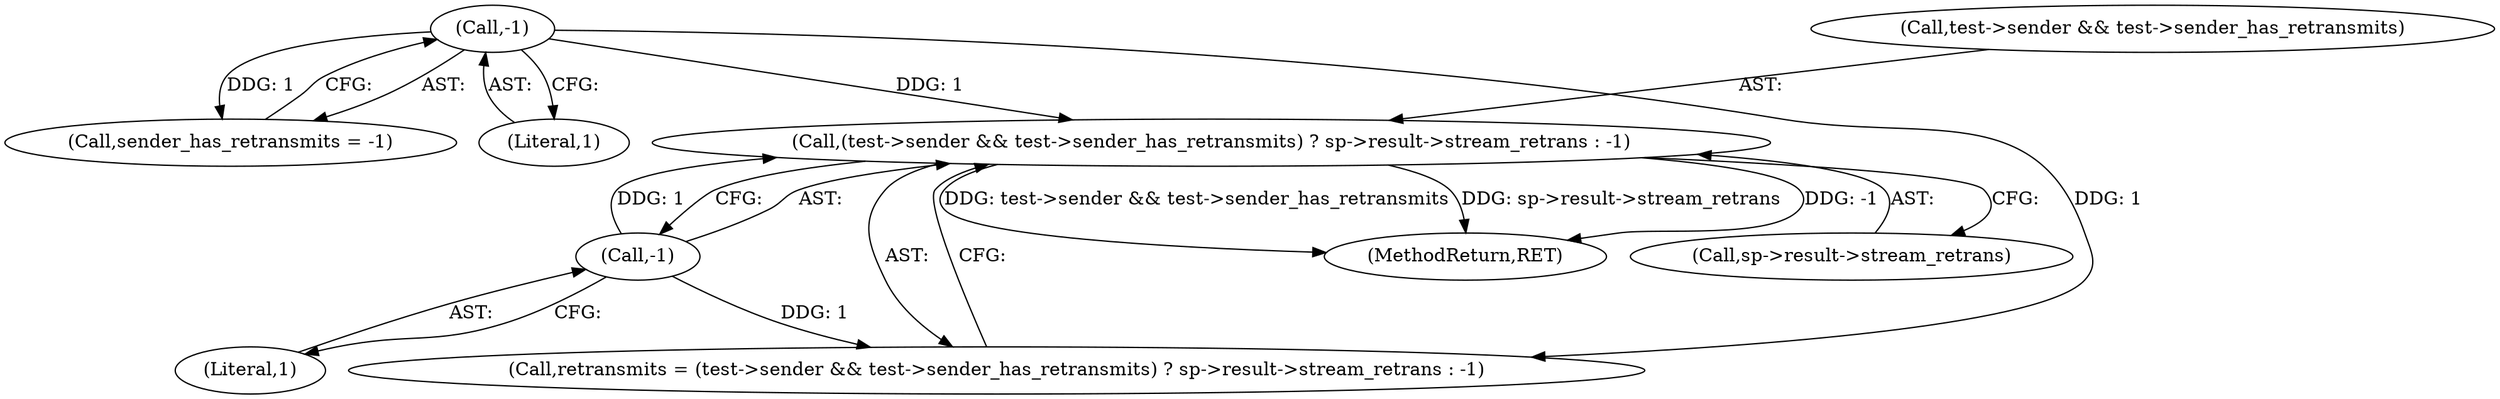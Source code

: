 digraph "0_iperf_91f2fa59e8ed80dfbf400add0164ee0e508e412a_51@pointer" {
"1000300" [label="(Call,(test->sender && test->sender_has_retransmits) ? sp->result->stream_retrans : -1)"];
"1000313" [label="(Call,-1)"];
"1000167" [label="(Call,-1)"];
"1000314" [label="(Literal,1)"];
"1000168" [label="(Literal,1)"];
"1000165" [label="(Call,sender_has_retransmits = -1)"];
"1000301" [label="(Call,test->sender && test->sender_has_retransmits)"];
"1000313" [label="(Call,-1)"];
"1000384" [label="(MethodReturn,RET)"];
"1000167" [label="(Call,-1)"];
"1000308" [label="(Call,sp->result->stream_retrans)"];
"1000300" [label="(Call,(test->sender && test->sender_has_retransmits) ? sp->result->stream_retrans : -1)"];
"1000298" [label="(Call,retransmits = (test->sender && test->sender_has_retransmits) ? sp->result->stream_retrans : -1)"];
"1000300" -> "1000298"  [label="AST: "];
"1000300" -> "1000308"  [label="CFG: "];
"1000300" -> "1000313"  [label="CFG: "];
"1000301" -> "1000300"  [label="AST: "];
"1000308" -> "1000300"  [label="AST: "];
"1000313" -> "1000300"  [label="AST: "];
"1000298" -> "1000300"  [label="CFG: "];
"1000300" -> "1000384"  [label="DDG: -1"];
"1000300" -> "1000384"  [label="DDG: test->sender && test->sender_has_retransmits"];
"1000300" -> "1000384"  [label="DDG: sp->result->stream_retrans"];
"1000313" -> "1000300"  [label="DDG: 1"];
"1000167" -> "1000300"  [label="DDG: 1"];
"1000313" -> "1000314"  [label="CFG: "];
"1000314" -> "1000313"  [label="AST: "];
"1000313" -> "1000298"  [label="DDG: 1"];
"1000167" -> "1000165"  [label="AST: "];
"1000167" -> "1000168"  [label="CFG: "];
"1000168" -> "1000167"  [label="AST: "];
"1000165" -> "1000167"  [label="CFG: "];
"1000167" -> "1000165"  [label="DDG: 1"];
"1000167" -> "1000298"  [label="DDG: 1"];
}
